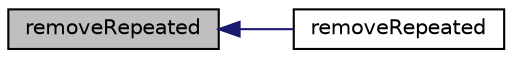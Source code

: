 digraph "removeRepeated"
{
  bgcolor="transparent";
  edge [fontname="Helvetica",fontsize="10",labelfontname="Helvetica",labelfontsize="10"];
  node [fontname="Helvetica",fontsize="10",shape=record];
  rankdir="LR";
  Node1 [label="removeRepeated",height=0.2,width=0.4,color="black", fillcolor="grey75", style="filled", fontcolor="black"];
  Node1 -> Node2 [dir="back",color="midnightblue",fontsize="10",style="solid",fontname="Helvetica"];
  Node2 [label="removeRepeated",height=0.2,width=0.4,color="black",URL="$a02455.html#a3001376e285ae8e3a20b21390537300b",tooltip="Return string with repeated characters removed. "];
}

